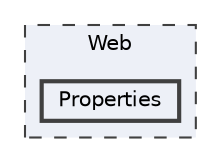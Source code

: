 digraph "Web/Properties"
{
 // LATEX_PDF_SIZE
  bgcolor="transparent";
  edge [fontname=Helvetica,fontsize=10,labelfontname=Helvetica,labelfontsize=10];
  node [fontname=Helvetica,fontsize=10,shape=box,height=0.2,width=0.4];
  compound=true
  subgraph clusterdir_8069eed1070612d812aa4ab345356666 {
    graph [ bgcolor="#edf0f7", pencolor="grey25", label="Web", fontname=Helvetica,fontsize=10 style="filled,dashed", URL="dir_8069eed1070612d812aa4ab345356666.html",tooltip=""]
  dir_467018c83254dfe052fdec1e8285174d [label="Properties", fillcolor="#edf0f7", color="grey25", style="filled,bold", URL="dir_467018c83254dfe052fdec1e8285174d.html",tooltip=""];
  }
}
